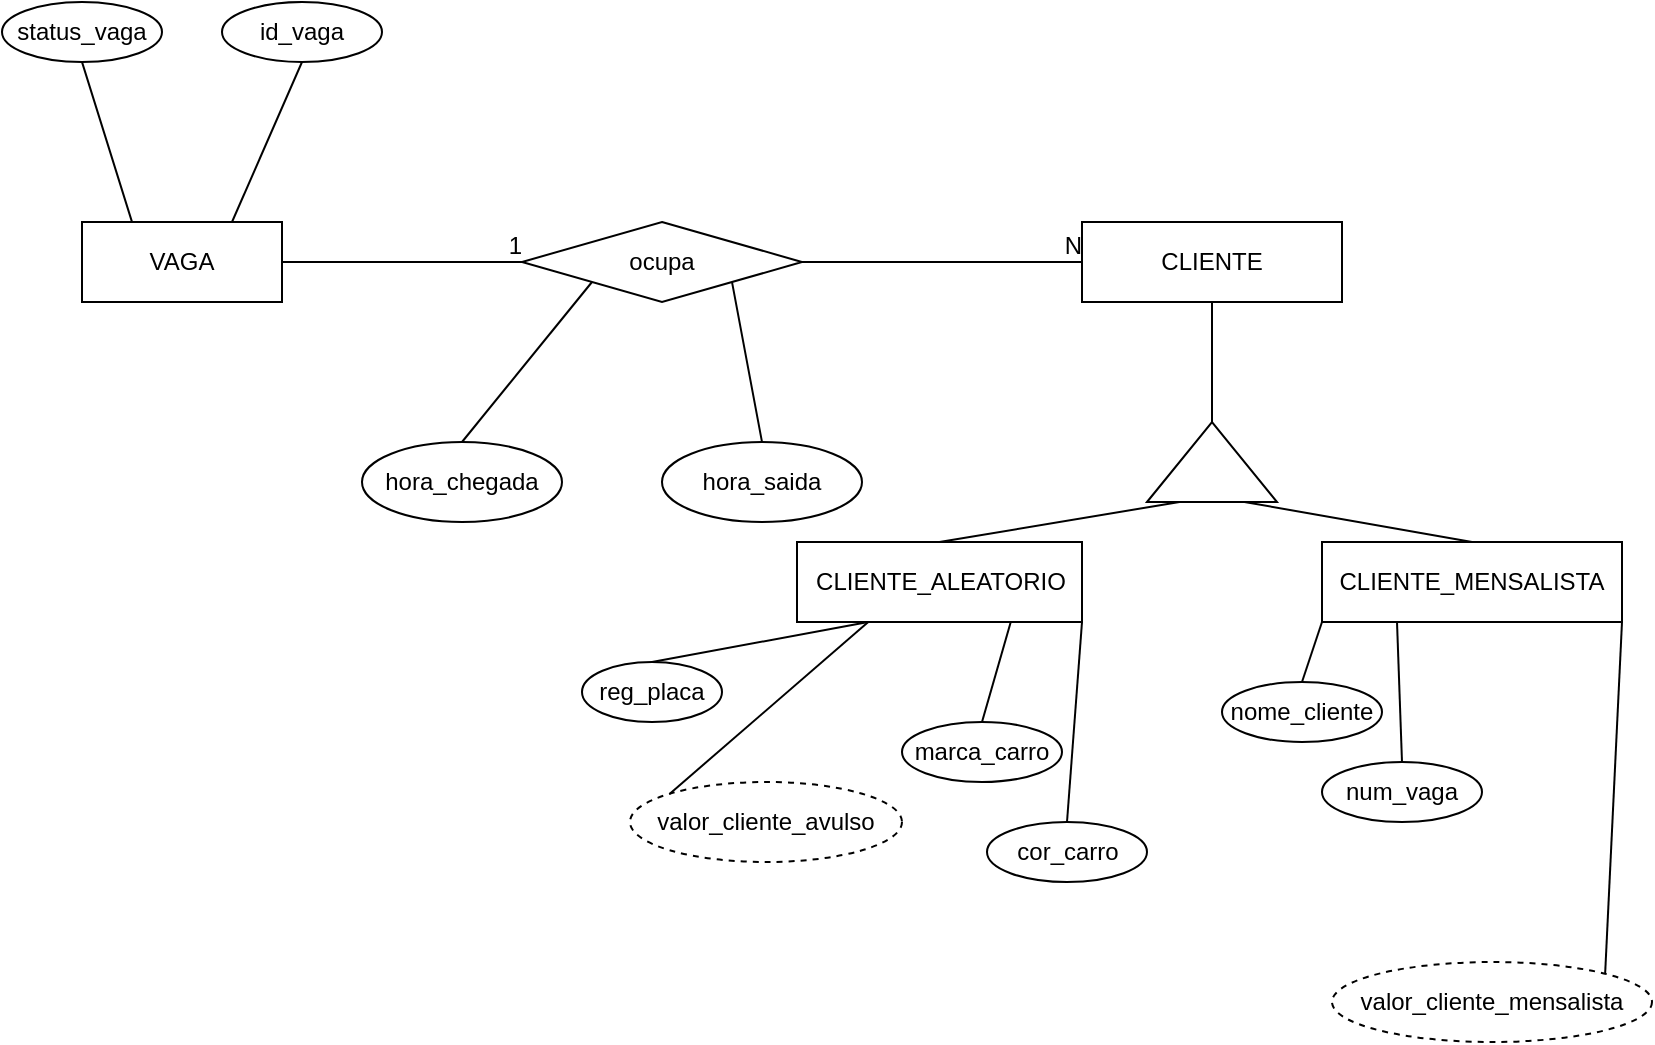 <mxfile version="20.2.8" type="github"><diagram id="MGiO9luJ9dTIXGUYD1Nm" name="Página-1"><mxGraphModel dx="1080" dy="484" grid="1" gridSize="10" guides="1" tooltips="1" connect="1" arrows="1" fold="1" page="1" pageScale="1" pageWidth="827" pageHeight="1169" math="0" shadow="0"><root><mxCell id="0"/><mxCell id="1" parent="0"/><mxCell id="yx4QWZJmiNlhGC5ZTJvL-1" value="VAGA" style="whiteSpace=wrap;html=1;align=center;" vertex="1" parent="1"><mxGeometry x="40" y="160" width="100" height="40" as="geometry"/></mxCell><mxCell id="yx4QWZJmiNlhGC5ZTJvL-2" value="id_vaga" style="ellipse;whiteSpace=wrap;html=1;align=center;" vertex="1" parent="1"><mxGeometry x="110" y="50" width="80" height="30" as="geometry"/></mxCell><mxCell id="yx4QWZJmiNlhGC5ZTJvL-3" value="status_vaga" style="ellipse;whiteSpace=wrap;html=1;align=center;" vertex="1" parent="1"><mxGeometry y="50" width="80" height="30" as="geometry"/></mxCell><mxCell id="yx4QWZJmiNlhGC5ZTJvL-6" value="" style="endArrow=none;html=1;rounded=0;exitX=0.5;exitY=1;exitDx=0;exitDy=0;entryX=0.75;entryY=0;entryDx=0;entryDy=0;" edge="1" parent="1" source="yx4QWZJmiNlhGC5ZTJvL-2" target="yx4QWZJmiNlhGC5ZTJvL-1"><mxGeometry relative="1" as="geometry"><mxPoint x="260" y="230" as="sourcePoint"/><mxPoint x="420" y="230" as="targetPoint"/></mxGeometry></mxCell><mxCell id="yx4QWZJmiNlhGC5ZTJvL-7" value="" style="endArrow=none;html=1;rounded=0;exitX=0.5;exitY=1;exitDx=0;exitDy=0;entryX=0.25;entryY=0;entryDx=0;entryDy=0;" edge="1" parent="1" source="yx4QWZJmiNlhGC5ZTJvL-3" target="yx4QWZJmiNlhGC5ZTJvL-1"><mxGeometry relative="1" as="geometry"><mxPoint x="260" y="230" as="sourcePoint"/><mxPoint x="420" y="230" as="targetPoint"/></mxGeometry></mxCell><mxCell id="yx4QWZJmiNlhGC5ZTJvL-8" value="ocupa" style="shape=rhombus;perimeter=rhombusPerimeter;whiteSpace=wrap;html=1;align=center;" vertex="1" parent="1"><mxGeometry x="260" y="160" width="140" height="40" as="geometry"/></mxCell><mxCell id="yx4QWZJmiNlhGC5ZTJvL-9" value="" style="endArrow=none;html=1;rounded=0;exitX=1;exitY=0.5;exitDx=0;exitDy=0;entryX=0;entryY=0.5;entryDx=0;entryDy=0;" edge="1" parent="1" source="yx4QWZJmiNlhGC5ZTJvL-1" target="yx4QWZJmiNlhGC5ZTJvL-8"><mxGeometry relative="1" as="geometry"><mxPoint x="230" y="240" as="sourcePoint"/><mxPoint x="390" y="240" as="targetPoint"/><Array as="points"/></mxGeometry></mxCell><mxCell id="yx4QWZJmiNlhGC5ZTJvL-10" value="1" style="resizable=0;html=1;align=right;verticalAlign=bottom;" connectable="0" vertex="1" parent="yx4QWZJmiNlhGC5ZTJvL-9"><mxGeometry x="1" relative="1" as="geometry"/></mxCell><mxCell id="yx4QWZJmiNlhGC5ZTJvL-11" value="" style="endArrow=none;html=1;rounded=0;exitX=1;exitY=0.5;exitDx=0;exitDy=0;" edge="1" parent="1" source="yx4QWZJmiNlhGC5ZTJvL-8" target="yx4QWZJmiNlhGC5ZTJvL-13"><mxGeometry relative="1" as="geometry"><mxPoint x="460" y="240" as="sourcePoint"/><mxPoint x="530" y="180" as="targetPoint"/><Array as="points"><mxPoint x="460" y="180"/></Array></mxGeometry></mxCell><mxCell id="yx4QWZJmiNlhGC5ZTJvL-12" value="N" style="resizable=0;html=1;align=right;verticalAlign=bottom;" connectable="0" vertex="1" parent="yx4QWZJmiNlhGC5ZTJvL-11"><mxGeometry x="1" relative="1" as="geometry"/></mxCell><mxCell id="yx4QWZJmiNlhGC5ZTJvL-13" value="CLIENTE" style="whiteSpace=wrap;html=1;align=center;" vertex="1" parent="1"><mxGeometry x="540" y="160" width="130" height="40" as="geometry"/></mxCell><mxCell id="yx4QWZJmiNlhGC5ZTJvL-54" value="" style="endArrow=none;html=1;rounded=0;entryX=0.5;entryY=1;entryDx=0;entryDy=0;exitX=1;exitY=0.5;exitDx=0;exitDy=0;" edge="1" parent="1" source="yx4QWZJmiNlhGC5ZTJvL-72" target="yx4QWZJmiNlhGC5ZTJvL-13"><mxGeometry relative="1" as="geometry"><mxPoint x="605" y="250" as="sourcePoint"/><mxPoint x="540" y="270" as="targetPoint"/></mxGeometry></mxCell><mxCell id="yx4QWZJmiNlhGC5ZTJvL-68" value="hora_chegada" style="ellipse;whiteSpace=wrap;html=1;align=center;" vertex="1" parent="1"><mxGeometry x="180" y="270" width="100" height="40" as="geometry"/></mxCell><mxCell id="yx4QWZJmiNlhGC5ZTJvL-69" value="hora_saida" style="ellipse;whiteSpace=wrap;html=1;align=center;" vertex="1" parent="1"><mxGeometry x="330" y="270" width="100" height="40" as="geometry"/></mxCell><mxCell id="yx4QWZJmiNlhGC5ZTJvL-70" value="" style="endArrow=none;html=1;rounded=0;entryX=1;entryY=1;entryDx=0;entryDy=0;" edge="1" parent="1" target="yx4QWZJmiNlhGC5ZTJvL-8"><mxGeometry relative="1" as="geometry"><mxPoint x="380" y="270" as="sourcePoint"/><mxPoint x="540" y="270" as="targetPoint"/></mxGeometry></mxCell><mxCell id="yx4QWZJmiNlhGC5ZTJvL-71" value="" style="endArrow=none;html=1;rounded=0;entryX=0.5;entryY=0;entryDx=0;entryDy=0;exitX=0;exitY=1;exitDx=0;exitDy=0;" edge="1" parent="1" source="yx4QWZJmiNlhGC5ZTJvL-8" target="yx4QWZJmiNlhGC5ZTJvL-68"><mxGeometry relative="1" as="geometry"><mxPoint x="390" y="280" as="sourcePoint"/><mxPoint x="345.0" y="200" as="targetPoint"/></mxGeometry></mxCell><mxCell id="yx4QWZJmiNlhGC5ZTJvL-72" value="" style="triangle;whiteSpace=wrap;html=1;direction=north;" vertex="1" parent="1"><mxGeometry x="572.5" y="260" width="65" height="40" as="geometry"/></mxCell><mxCell id="yx4QWZJmiNlhGC5ZTJvL-73" value="CLIENTE_ALEATORIO" style="whiteSpace=wrap;html=1;align=center;" vertex="1" parent="1"><mxGeometry x="397.5" y="320" width="142.5" height="40" as="geometry"/></mxCell><mxCell id="yx4QWZJmiNlhGC5ZTJvL-74" value="CLIENTE_MENSALISTA" style="whiteSpace=wrap;html=1;align=center;" vertex="1" parent="1"><mxGeometry x="660" y="320" width="150" height="40" as="geometry"/></mxCell><mxCell id="yx4QWZJmiNlhGC5ZTJvL-75" value="" style="endArrow=none;html=1;rounded=0;exitX=0.5;exitY=0;exitDx=0;exitDy=0;entryX=0;entryY=0.25;entryDx=0;entryDy=0;" edge="1" parent="1" source="yx4QWZJmiNlhGC5ZTJvL-73" target="yx4QWZJmiNlhGC5ZTJvL-72"><mxGeometry relative="1" as="geometry"><mxPoint x="380" y="270" as="sourcePoint"/><mxPoint x="570" y="300" as="targetPoint"/></mxGeometry></mxCell><mxCell id="yx4QWZJmiNlhGC5ZTJvL-76" value="" style="endArrow=none;html=1;rounded=0;exitX=0.5;exitY=0;exitDx=0;exitDy=0;entryX=0;entryY=0.75;entryDx=0;entryDy=0;" edge="1" parent="1" source="yx4QWZJmiNlhGC5ZTJvL-74" target="yx4QWZJmiNlhGC5ZTJvL-72"><mxGeometry relative="1" as="geometry"><mxPoint x="511.25" y="370" as="sourcePoint"/><mxPoint x="598.75" y="310" as="targetPoint"/></mxGeometry></mxCell><mxCell id="yx4QWZJmiNlhGC5ZTJvL-77" value="reg_placa" style="ellipse;whiteSpace=wrap;html=1;align=center;" vertex="1" parent="1"><mxGeometry x="290" y="380" width="70" height="30" as="geometry"/></mxCell><mxCell id="yx4QWZJmiNlhGC5ZTJvL-80" value="marca_carro" style="ellipse;whiteSpace=wrap;html=1;align=center;" vertex="1" parent="1"><mxGeometry x="450" y="410" width="80" height="30" as="geometry"/></mxCell><mxCell id="yx4QWZJmiNlhGC5ZTJvL-81" value="valor_cliente_avulso" style="ellipse;whiteSpace=wrap;html=1;align=center;dashed=1;" vertex="1" parent="1"><mxGeometry x="314" y="440" width="136" height="40" as="geometry"/></mxCell><mxCell id="yx4QWZJmiNlhGC5ZTJvL-82" value="" style="endArrow=none;html=1;rounded=0;exitX=0.5;exitY=0;exitDx=0;exitDy=0;entryX=0.25;entryY=1;entryDx=0;entryDy=0;" edge="1" parent="1" source="yx4QWZJmiNlhGC5ZTJvL-77" target="yx4QWZJmiNlhGC5ZTJvL-73"><mxGeometry relative="1" as="geometry"><mxPoint x="511.25" y="370" as="sourcePoint"/><mxPoint x="589.062" y="310" as="targetPoint"/></mxGeometry></mxCell><mxCell id="yx4QWZJmiNlhGC5ZTJvL-83" value="" style="endArrow=none;html=1;rounded=0;exitX=0.5;exitY=0;exitDx=0;exitDy=0;entryX=0.75;entryY=1;entryDx=0;entryDy=0;" edge="1" parent="1" source="yx4QWZJmiNlhGC5ZTJvL-80" target="yx4QWZJmiNlhGC5ZTJvL-73"><mxGeometry relative="1" as="geometry"><mxPoint x="521.25" y="380" as="sourcePoint"/><mxPoint x="599.062" y="320" as="targetPoint"/></mxGeometry></mxCell><mxCell id="yx4QWZJmiNlhGC5ZTJvL-84" value="cor_carro" style="ellipse;whiteSpace=wrap;html=1;align=center;" vertex="1" parent="1"><mxGeometry x="492.5" y="460" width="80" height="30" as="geometry"/></mxCell><mxCell id="yx4QWZJmiNlhGC5ZTJvL-85" value="" style="endArrow=none;html=1;rounded=0;exitX=0.5;exitY=0;exitDx=0;exitDy=0;entryX=1;entryY=1;entryDx=0;entryDy=0;" edge="1" parent="1" source="yx4QWZJmiNlhGC5ZTJvL-84" target="yx4QWZJmiNlhGC5ZTJvL-73"><mxGeometry relative="1" as="geometry"><mxPoint x="520" y="490" as="sourcePoint"/><mxPoint x="546.875" y="410" as="targetPoint"/></mxGeometry></mxCell><mxCell id="yx4QWZJmiNlhGC5ZTJvL-86" value="" style="endArrow=none;html=1;rounded=0;exitX=0;exitY=0;exitDx=0;exitDy=0;entryX=0.25;entryY=1;entryDx=0;entryDy=0;" edge="1" parent="1" source="yx4QWZJmiNlhGC5ZTJvL-81" target="yx4QWZJmiNlhGC5ZTJvL-73"><mxGeometry relative="1" as="geometry"><mxPoint x="520" y="450" as="sourcePoint"/><mxPoint x="546.875" y="410" as="targetPoint"/></mxGeometry></mxCell><mxCell id="yx4QWZJmiNlhGC5ZTJvL-87" value="nome_cliente" style="ellipse;whiteSpace=wrap;html=1;align=center;" vertex="1" parent="1"><mxGeometry x="610" y="390" width="80" height="30" as="geometry"/></mxCell><mxCell id="yx4QWZJmiNlhGC5ZTJvL-88" value="num_vaga" style="ellipse;whiteSpace=wrap;html=1;align=center;" vertex="1" parent="1"><mxGeometry x="660" y="430" width="80" height="30" as="geometry"/></mxCell><mxCell id="yx4QWZJmiNlhGC5ZTJvL-89" value="valor_cliente_mensalista" style="ellipse;whiteSpace=wrap;html=1;align=center;dashed=1;" vertex="1" parent="1"><mxGeometry x="665" y="530" width="160" height="40" as="geometry"/></mxCell><mxCell id="yx4QWZJmiNlhGC5ZTJvL-90" value="" style="endArrow=none;html=1;rounded=0;exitX=1;exitY=0;exitDx=0;exitDy=0;entryX=1;entryY=1;entryDx=0;entryDy=0;" edge="1" parent="1" source="yx4QWZJmiNlhGC5ZTJvL-89" target="yx4QWZJmiNlhGC5ZTJvL-74"><mxGeometry relative="1" as="geometry"><mxPoint x="542.5" y="470" as="sourcePoint"/><mxPoint x="550" y="370" as="targetPoint"/></mxGeometry></mxCell><mxCell id="yx4QWZJmiNlhGC5ZTJvL-91" value="" style="endArrow=none;html=1;rounded=0;exitX=0.5;exitY=0;exitDx=0;exitDy=0;entryX=0;entryY=1;entryDx=0;entryDy=0;" edge="1" parent="1" source="yx4QWZJmiNlhGC5ZTJvL-87" target="yx4QWZJmiNlhGC5ZTJvL-74"><mxGeometry relative="1" as="geometry"><mxPoint x="811.569" y="545.858" as="sourcePoint"/><mxPoint x="820" y="370" as="targetPoint"/></mxGeometry></mxCell><mxCell id="yx4QWZJmiNlhGC5ZTJvL-92" value="" style="endArrow=none;html=1;rounded=0;exitX=0.5;exitY=0;exitDx=0;exitDy=0;entryX=0.25;entryY=1;entryDx=0;entryDy=0;" edge="1" parent="1" source="yx4QWZJmiNlhGC5ZTJvL-88" target="yx4QWZJmiNlhGC5ZTJvL-74"><mxGeometry relative="1" as="geometry"><mxPoint x="811.569" y="545.858" as="sourcePoint"/><mxPoint x="820" y="370" as="targetPoint"/></mxGeometry></mxCell></root></mxGraphModel></diagram></mxfile>